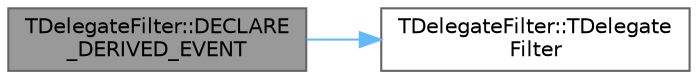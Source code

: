 digraph "TDelegateFilter::DECLARE_DERIVED_EVENT"
{
 // INTERACTIVE_SVG=YES
 // LATEX_PDF_SIZE
  bgcolor="transparent";
  edge [fontname=Helvetica,fontsize=10,labelfontname=Helvetica,labelfontsize=10];
  node [fontname=Helvetica,fontsize=10,shape=box,height=0.2,width=0.4];
  rankdir="LR";
  Node1 [id="Node000001",label="TDelegateFilter::DECLARE\l_DERIVED_EVENT",height=0.2,width=0.4,color="gray40", fillcolor="grey60", style="filled", fontcolor="black",tooltip=" "];
  Node1 -> Node2 [id="edge1_Node000001_Node000002",color="steelblue1",style="solid",tooltip=" "];
  Node2 [id="Node000002",label="TDelegateFilter::TDelegate\lFilter",height=0.2,width=0.4,color="grey40", fillcolor="white", style="filled",URL="$d9/dbc/classTDelegateFilter.html#a30e1af8e1fb5f0689b02c2761cb973dc",tooltip="TDelegateFilter Constructor."];
}

